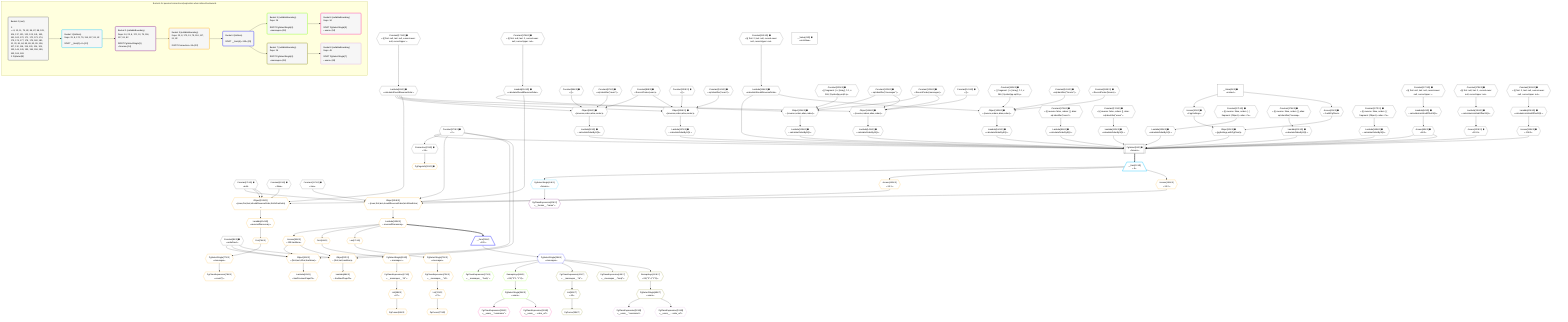 %%{init: {'themeVariables': { 'fontSize': '12px'}}}%%
graph TD
    classDef path fill:#eee,stroke:#000,color:#000
    classDef plan fill:#fff,stroke-width:1px,color:#000
    classDef itemplan fill:#fff,stroke-width:2px,color:#000
    classDef unbatchedplan fill:#dff,stroke-width:1px,color:#000
    classDef sideeffectplan fill:#fcc,stroke-width:2px,color:#000
    classDef bucket fill:#f6f6f6,color:#000,stroke-width:2px,text-align:left


    %% plan dependencies
    PgSelect9[["PgSelect[9∈0] ➊<br />ᐸforumsᐳ"]]:::plan
    Object12{{"Object[12∈0] ➊<br />ᐸ{pgSettings,withPgClient}ᐳ"}}:::plan
    Constant170{{"Constant[170∈0] ➊<br />ᐸ2ᐳ"}}:::plan
    Access85{{"Access[85∈0] ➊<br />ᐸ84.0ᐳ"}}:::plan
    Lambda90{{"Lambda[90∈0] ➊<br />ᐸcalculateOrderBySQLᐳ"}}:::plan
    Lambda95{{"Lambda[95∈0] ➊<br />ᐸcalculateOrderBySQLᐳ"}}:::plan
    Lambda107{{"Lambda[107∈0] ➊<br />ᐸcalculateOrderBySQLᐳ"}}:::plan
    Lambda112{{"Lambda[112∈0] ➊<br />ᐸcalculateOrderBySQLᐳ"}}:::plan
    Access120{{"Access[120∈0] ➊<br />ᐸ119.0ᐳ"}}:::plan
    Lambda125{{"Lambda[125∈0] ➊<br />ᐸcalculateOrderBySQLᐳ"}}:::plan
    Lambda130{{"Lambda[130∈0] ➊<br />ᐸcalculateOrderBySQLᐳ"}}:::plan
    Lambda145{{"Lambda[145∈0] ➊<br />ᐸcalculateOrderBySQLᐳ"}}:::plan
    Lambda150{{"Lambda[150∈0] ➊<br />ᐸcalculateOrderBySQLᐳ"}}:::plan
    Lambda156{{"Lambda[156∈0] ➊<br />ᐸcalculateShouldReverseOrderᐳ"}}:::plan
    Access159{{"Access[159∈0] ➊<br />ᐸ158.0ᐳ"}}:::plan
    Lambda164{{"Lambda[164∈0] ➊<br />ᐸcalculateOrderBySQLᐳ"}}:::plan
    Lambda169{{"Lambda[169∈0] ➊<br />ᐸcalculateOrderBySQLᐳ"}}:::plan
    Object12 & Constant170 & Access85 & Lambda90 & Lambda95 & Lambda107 & Lambda112 & Access120 & Lambda125 & Lambda130 & Access85 & Lambda145 & Lambda150 & Lambda156 & Access159 & Lambda164 & Lambda169 --> PgSelect9
    Object89{{"Object[89∈0] ➊<br />ᐸ{reverse,orders,alias,codec}ᐳ"}}:::plan
    Lambda81{{"Lambda[81∈0] ➊<br />ᐸcalculateShouldReverseOrderᐳ"}}:::plan
    Constant86{{"Constant[86∈0] ➊<br />ᐸ[]ᐳ"}}:::plan
    Constant87{{"Constant[87∈0] ➊<br />ᐸsql.identifier(”users”)ᐳ"}}:::plan
    Constant88{{"Constant[88∈0] ➊<br />ᐸRecordCodec(users)ᐳ"}}:::plan
    Lambda81 & Constant86 & Constant87 & Constant88 --> Object89
    Object106{{"Object[106∈0] ➊<br />ᐸ{reverse,orders,alias,codec}ᐳ"}}:::plan
    Constant103{{"Constant[103∈0] ➊<br />ᐸ[]ᐳ"}}:::plan
    Constant104{{"Constant[104∈0] ➊<br />ᐸsql.identifier(”users”)ᐳ"}}:::plan
    Lambda81 & Constant103 & Constant104 & Constant88 --> Object106
    Object124{{"Object[124∈0] ➊<br />ᐸ{reverse,orders,alias,codec}ᐳ"}}:::plan
    Lambda116{{"Lambda[116∈0] ➊<br />ᐸcalculateShouldReverseOrderᐳ"}}:::plan
    Constant121{{"Constant[121∈0] ➊<br />ᐸ[ { fragment: { n: [Array], f: 0, c: 266, [Symbol(pg-sql2-tyᐳ"}}:::plan
    Constant122{{"Constant[122∈0] ➊<br />ᐸsql.identifier(”messages”)ᐳ"}}:::plan
    Constant123{{"Constant[123∈0] ➊<br />ᐸRecordCodec(messages)ᐳ"}}:::plan
    Lambda116 & Constant121 & Constant122 & Constant123 --> Object124
    Object144{{"Object[144∈0] ➊<br />ᐸ{reverse,orders,alias,codec}ᐳ"}}:::plan
    Constant141{{"Constant[141∈0] ➊<br />ᐸ[]ᐳ"}}:::plan
    Lambda81 & Constant141 & Constant122 & Constant123 --> Object144
    Object163{{"Object[163∈0] ➊<br />ᐸ{reverse,orders,alias,codec}ᐳ"}}:::plan
    Constant160{{"Constant[160∈0] ➊<br />ᐸ[ { fragment: { n: [Array], f: 0, c: 266, [Symbol(pg-sql2-tyᐳ"}}:::plan
    Constant161{{"Constant[161∈0] ➊<br />ᐸsql.identifier(”forums”)ᐳ"}}:::plan
    Constant162{{"Constant[162∈0] ➊<br />ᐸRecordCodec(forums)ᐳ"}}:::plan
    Lambda156 & Constant160 & Constant161 & Constant162 --> Object163
    Access10{{"Access[10∈0] ➊<br />ᐸ2.pgSettingsᐳ"}}:::plan
    Access11{{"Access[11∈0] ➊<br />ᐸ2.withPgClientᐳ"}}:::plan
    Access10 & Access11 --> Object12
    __Value2["__Value[2∈0] ➊<br />ᐸcontextᐳ"]:::plan
    __Value2 --> Access10
    __Value2 --> Access11
    Connection23{{"Connection[23∈0] ➊<br />ᐸ19ᐳ"}}:::plan
    Constant170 --> Connection23
    Constant171{{"Constant[171∈0] ➊<br />ᐸ§{ first: null, last: null, cursorLower: null, cursorUpper: ᐳ"}}:::plan
    Constant171 --> Lambda81
    Lambda84{{"Lambda[84∈0] ➊<br />ᐸcalculateLimitAndOffsetSQLᐳ"}}:::plan
    Constant172{{"Constant[172∈0] ➊<br />ᐸ§{ first: null, last: null, cursorLower: null, cursorUpper: ᐳ"}}:::plan
    Constant172 --> Lambda84
    Lambda84 --> Access85
    Object89 --> Lambda90
    Constant173{{"Constant[173∈0] ➊<br />ᐸ§{ reverse: false, orders: [], alias: sql.identifier(”users”ᐳ"}}:::plan
    Constant173 --> Lambda95
    Object106 --> Lambda107
    Constant174{{"Constant[174∈0] ➊<br />ᐸ§{ reverse: false, orders: [], alias: sql.identifier(”users”ᐳ"}}:::plan
    Constant174 --> Lambda112
    Constant178{{"Constant[178∈0] ➊<br />ᐸ§{ first: null, last: 2, cursorLower: null, cursorUpper: nulᐳ"}}:::plan
    Constant178 --> Lambda116
    Lambda119{{"Lambda[119∈0] ➊<br />ᐸcalculateLimitAndOffsetSQLᐳ"}}:::plan
    Constant179{{"Constant[179∈0] ➊<br />ᐸ§{ first: null, last: 2, cursorLower: null, cursorUpper: nulᐳ"}}:::plan
    Constant179 --> Lambda119
    Lambda119 --> Access120
    Object124 --> Lambda125
    Constant175{{"Constant[175∈0] ➊<br />ᐸ§{ reverse: false, orders: [ { fragment: [Object], codec: Coᐳ"}}:::plan
    Constant175 --> Lambda130
    Object144 --> Lambda145
    Constant176{{"Constant[176∈0] ➊<br />ᐸ§{ reverse: false, orders: [], alias: sql.identifier(”messagᐳ"}}:::plan
    Constant176 --> Lambda150
    Constant180{{"Constant[180∈0] ➊<br />ᐸ§{ first: 2, last: null, cursorLower: null, cursorUpper: nulᐳ"}}:::plan
    Constant180 --> Lambda156
    Lambda158{{"Lambda[158∈0] ➊<br />ᐸcalculateLimitAndOffsetSQLᐳ"}}:::plan
    Constant181{{"Constant[181∈0] ➊<br />ᐸ§{ first: 2, last: null, cursorLower: null, cursorUpper: nulᐳ"}}:::plan
    Constant181 --> Lambda158
    Lambda158 --> Access159
    Object163 --> Lambda164
    Constant177{{"Constant[177∈0] ➊<br />ᐸ§{ reverse: false, orders: [ { fragment: [Object], codec: Coᐳ"}}:::plan
    Constant177 --> Lambda169
    __Value4["__Value[4∈0] ➊<br />ᐸrootValueᐳ"]:::plan
    Constant8{{"Constant[8∈0] ➊<br />ᐸundefinedᐳ"}}:::plan
    Constant79{{"Constant[79∈0] ➊<br />ᐸnullᐳ"}}:::plan
    Constant82{{"Constant[82∈0] ➊<br />ᐸfalseᐳ"}}:::plan
    Constant117{{"Constant[117∈0] ➊<br />ᐸtrueᐳ"}}:::plan
    __Item13[/"__Item[13∈1]<br />ᐸ9ᐳ"\]:::itemplan
    PgSelect9 ==> __Item13
    PgSelectSingle14{{"PgSelectSingle[14∈1]<br />ᐸforumsᐳ"}}:::plan
    __Item13 --> PgSelectSingle14
    PgClassExpression15{{"PgClassExpression[15∈2]<br />ᐸ__forums__.”name”ᐳ"}}:::plan
    PgSelectSingle14 --> PgClassExpression15
    Object134{{"Object[134∈3]<br />ᐸ{rows,first,last,shouldReverseOrder,fetchOneExtra}ᐳ"}}:::plan
    Access132{{"Access[132∈3]<br />ᐸ13.1ᐳ"}}:::plan
    Access132 & Constant79 & Constant170 & Lambda116 & Constant117 --> Object134
    Object153{{"Object[153∈3]<br />ᐸ{rows,first,last,shouldReverseOrder,fetchOneExtra}ᐳ"}}:::plan
    Access151{{"Access[151∈3]<br />ᐸ13.2ᐳ"}}:::plan
    Access151 & Constant79 & Constant79 & Lambda81 & Constant82 --> Object153
    Object61{{"Object[61∈3]<br />ᐸ{first,last,offset,hasMore}ᐳ"}}:::plan
    Access56{{"Access[56∈3]<br />ᐸ135.hasMoreᐳ"}}:::plan
    Constant8 & Constant170 & Constant8 & Access56 --> Object61
    Object57{{"Object[57∈3]<br />ᐸ{first,last,hasMore}ᐳ"}}:::plan
    Constant8 & Constant170 & Access56 --> Object57
    PgPageInfo53{{"PgPageInfo[53∈3] ➊"}}:::plan
    Connection23 --> PgPageInfo53
    Lambda135{{"Lambda[135∈3]<br />ᐸreverseIfNecessaryᐳ"}}:::plan
    Lambda135 --> Access56
    Lambda58{{"Lambda[58∈3]<br />ᐸhasNextPageCbᐳ"}}:::plan
    Object57 --> Lambda58
    Lambda62{{"Lambda[62∈3]<br />ᐸhasPreviousPageCbᐳ"}}:::plan
    Object61 --> Lambda62
    First64{{"First[64∈3]"}}:::plan
    Lambda135 --> First64
    PgSelectSingle65{{"PgSelectSingle[65∈3]<br />ᐸmessagesᐳ"}}:::plan
    First64 --> PgSelectSingle65
    PgCursor66{{"PgCursor[66∈3]"}}:::plan
    List68{{"List[68∈3]<br />ᐸ67ᐳ"}}:::plan
    List68 --> PgCursor66
    PgClassExpression67{{"PgClassExpression[67∈3]<br />ᐸ__messages__.”id”ᐳ"}}:::plan
    PgSelectSingle65 --> PgClassExpression67
    PgClassExpression67 --> List68
    Last70{{"Last[70∈3]"}}:::plan
    Lambda135 --> Last70
    PgSelectSingle71{{"PgSelectSingle[71∈3]<br />ᐸmessagesᐳ"}}:::plan
    Last70 --> PgSelectSingle71
    PgCursor72{{"PgCursor[72∈3]"}}:::plan
    List74{{"List[74∈3]<br />ᐸ73ᐳ"}}:::plan
    List74 --> PgCursor72
    PgClassExpression73{{"PgClassExpression[73∈3]<br />ᐸ__messages__.”id”ᐳ"}}:::plan
    PgSelectSingle71 --> PgClassExpression73
    PgClassExpression73 --> List74
    First76{{"First[76∈3]"}}:::plan
    Lambda154{{"Lambda[154∈3]<br />ᐸreverseIfNecessaryᐳ"}}:::plan
    Lambda154 --> First76
    PgSelectSingle77{{"PgSelectSingle[77∈3]<br />ᐸmessagesᐳ"}}:::plan
    First76 --> PgSelectSingle77
    PgClassExpression78{{"PgClassExpression[78∈3]<br />ᐸcount(*)ᐳ"}}:::plan
    PgSelectSingle77 --> PgClassExpression78
    __Item13 --> Access132
    Object134 --> Lambda135
    __Item13 --> Access151
    Object153 --> Lambda154
    __Item25[/"__Item[25∈4]<br />ᐸ135ᐳ"\]:::itemplan
    Lambda135 ==> __Item25
    PgSelectSingle26{{"PgSelectSingle[26∈4]<br />ᐸmessagesᐳ"}}:::plan
    __Item25 --> PgSelectSingle26
    PgClassExpression27{{"PgClassExpression[27∈5]<br />ᐸ__messages__.”body”ᐳ"}}:::plan
    PgSelectSingle26 --> PgClassExpression27
    PgSelectSingle34{{"PgSelectSingle[34∈5]<br />ᐸusersᐳ"}}:::plan
    RemapKeys96{{"RemapKeys[96∈5]<br />ᐸ26:{”0”:1,”1”:2}ᐳ"}}:::plan
    RemapKeys96 --> PgSelectSingle34
    PgSelectSingle26 --> RemapKeys96
    PgClassExpression35{{"PgClassExpression[35∈6]<br />ᐸ__users__.”username”ᐳ"}}:::plan
    PgSelectSingle34 --> PgClassExpression35
    PgClassExpression36{{"PgClassExpression[36∈6]<br />ᐸ__users__....vatar_url”ᐳ"}}:::plan
    PgSelectSingle34 --> PgClassExpression36
    PgCursor39{{"PgCursor[39∈7]"}}:::plan
    List41{{"List[41∈7]<br />ᐸ40ᐳ"}}:::plan
    List41 --> PgCursor39
    PgClassExpression40{{"PgClassExpression[40∈7]<br />ᐸ__messages__.”id”ᐳ"}}:::plan
    PgSelectSingle26 --> PgClassExpression40
    PgClassExpression40 --> List41
    PgClassExpression42{{"PgClassExpression[42∈7]<br />ᐸ__messages__.”body”ᐳ"}}:::plan
    PgSelectSingle26 --> PgClassExpression42
    PgSelectSingle49{{"PgSelectSingle[49∈7]<br />ᐸusersᐳ"}}:::plan
    RemapKeys113{{"RemapKeys[113∈7]<br />ᐸ26:{”0”:4,”1”:5}ᐳ"}}:::plan
    RemapKeys113 --> PgSelectSingle49
    PgSelectSingle26 --> RemapKeys113
    PgClassExpression50{{"PgClassExpression[50∈8]<br />ᐸ__users__.”username”ᐳ"}}:::plan
    PgSelectSingle49 --> PgClassExpression50
    PgClassExpression51{{"PgClassExpression[51∈8]<br />ᐸ__users__....vatar_url”ᐳ"}}:::plan
    PgSelectSingle49 --> PgClassExpression51

    %% define steps

    subgraph "Buckets for queries/connections/pagination-when-inlined-backwards"
    Bucket0("Bucket 0 (root)<br /><br />1: <br />ᐳ: 8, 10, 11, 79, 82, 86, 87, 88, 103, 104, 117, 121, 122, 123, 141, 160, 161, 162, 170, 171, 172, 173, 174, 175, 176, 177, 178, 179, 180, 181, 12, 23, 81, 84, 85, 89, 90, 95, 106, 107, 112, 116, 119, 120, 124, 125, 130, 144, 145, 150, 156, 158, 159, 163, 164, 169<br />2: PgSelect[9]"):::bucket
    classDef bucket0 stroke:#696969
    class Bucket0,__Value2,__Value4,Constant8,PgSelect9,Access10,Access11,Object12,Connection23,Constant79,Lambda81,Constant82,Lambda84,Access85,Constant86,Constant87,Constant88,Object89,Lambda90,Lambda95,Constant103,Constant104,Object106,Lambda107,Lambda112,Lambda116,Constant117,Lambda119,Access120,Constant121,Constant122,Constant123,Object124,Lambda125,Lambda130,Constant141,Object144,Lambda145,Lambda150,Lambda156,Lambda158,Access159,Constant160,Constant161,Constant162,Object163,Lambda164,Lambda169,Constant170,Constant171,Constant172,Constant173,Constant174,Constant175,Constant176,Constant177,Constant178,Constant179,Constant180,Constant181 bucket0
    Bucket1("Bucket 1 (listItem)<br />Deps: 23, 8, 170, 79, 116, 117, 81, 82<br /><br />ROOT __Item{1}ᐸ9ᐳ[13]"):::bucket
    classDef bucket1 stroke:#00bfff
    class Bucket1,__Item13,PgSelectSingle14 bucket1
    Bucket2("Bucket 2 (nullableBoundary)<br />Deps: 14, 23, 8, 170, 13, 79, 116, 117, 81, 82<br /><br />ROOT PgSelectSingle{1}ᐸforumsᐳ[14]"):::bucket
    classDef bucket2 stroke:#7f007f
    class Bucket2,PgClassExpression15 bucket2
    Bucket3("Bucket 3 (nullableBoundary)<br />Deps: 23, 8, 170, 13, 79, 116, 117, 81, 82<br /><br />ROOT Connectionᐸ19ᐳ[23]"):::bucket
    classDef bucket3 stroke:#ffa500
    class Bucket3,PgPageInfo53,Access56,Object57,Lambda58,Object61,Lambda62,First64,PgSelectSingle65,PgCursor66,PgClassExpression67,List68,Last70,PgSelectSingle71,PgCursor72,PgClassExpression73,List74,First76,PgSelectSingle77,PgClassExpression78,Access132,Object134,Lambda135,Access151,Object153,Lambda154 bucket3
    Bucket4("Bucket 4 (listItem)<br /><br />ROOT __Item{4}ᐸ135ᐳ[25]"):::bucket
    classDef bucket4 stroke:#0000ff
    class Bucket4,__Item25,PgSelectSingle26 bucket4
    Bucket5("Bucket 5 (nullableBoundary)<br />Deps: 26<br /><br />ROOT PgSelectSingle{4}ᐸmessagesᐳ[26]"):::bucket
    classDef bucket5 stroke:#7fff00
    class Bucket5,PgClassExpression27,PgSelectSingle34,RemapKeys96 bucket5
    Bucket6("Bucket 6 (nullableBoundary)<br />Deps: 34<br /><br />ROOT PgSelectSingle{5}ᐸusersᐳ[34]"):::bucket
    classDef bucket6 stroke:#ff1493
    class Bucket6,PgClassExpression35,PgClassExpression36 bucket6
    Bucket7("Bucket 7 (nullableBoundary)<br />Deps: 26<br /><br />ROOT PgSelectSingle{4}ᐸmessagesᐳ[26]"):::bucket
    classDef bucket7 stroke:#808000
    class Bucket7,PgCursor39,PgClassExpression40,List41,PgClassExpression42,PgSelectSingle49,RemapKeys113 bucket7
    Bucket8("Bucket 8 (nullableBoundary)<br />Deps: 49<br /><br />ROOT PgSelectSingle{7}ᐸusersᐳ[49]"):::bucket
    classDef bucket8 stroke:#dda0dd
    class Bucket8,PgClassExpression50,PgClassExpression51 bucket8
    Bucket0 --> Bucket1
    Bucket1 --> Bucket2
    Bucket2 --> Bucket3
    Bucket3 --> Bucket4
    Bucket4 --> Bucket5 & Bucket7
    Bucket5 --> Bucket6
    Bucket7 --> Bucket8
    end